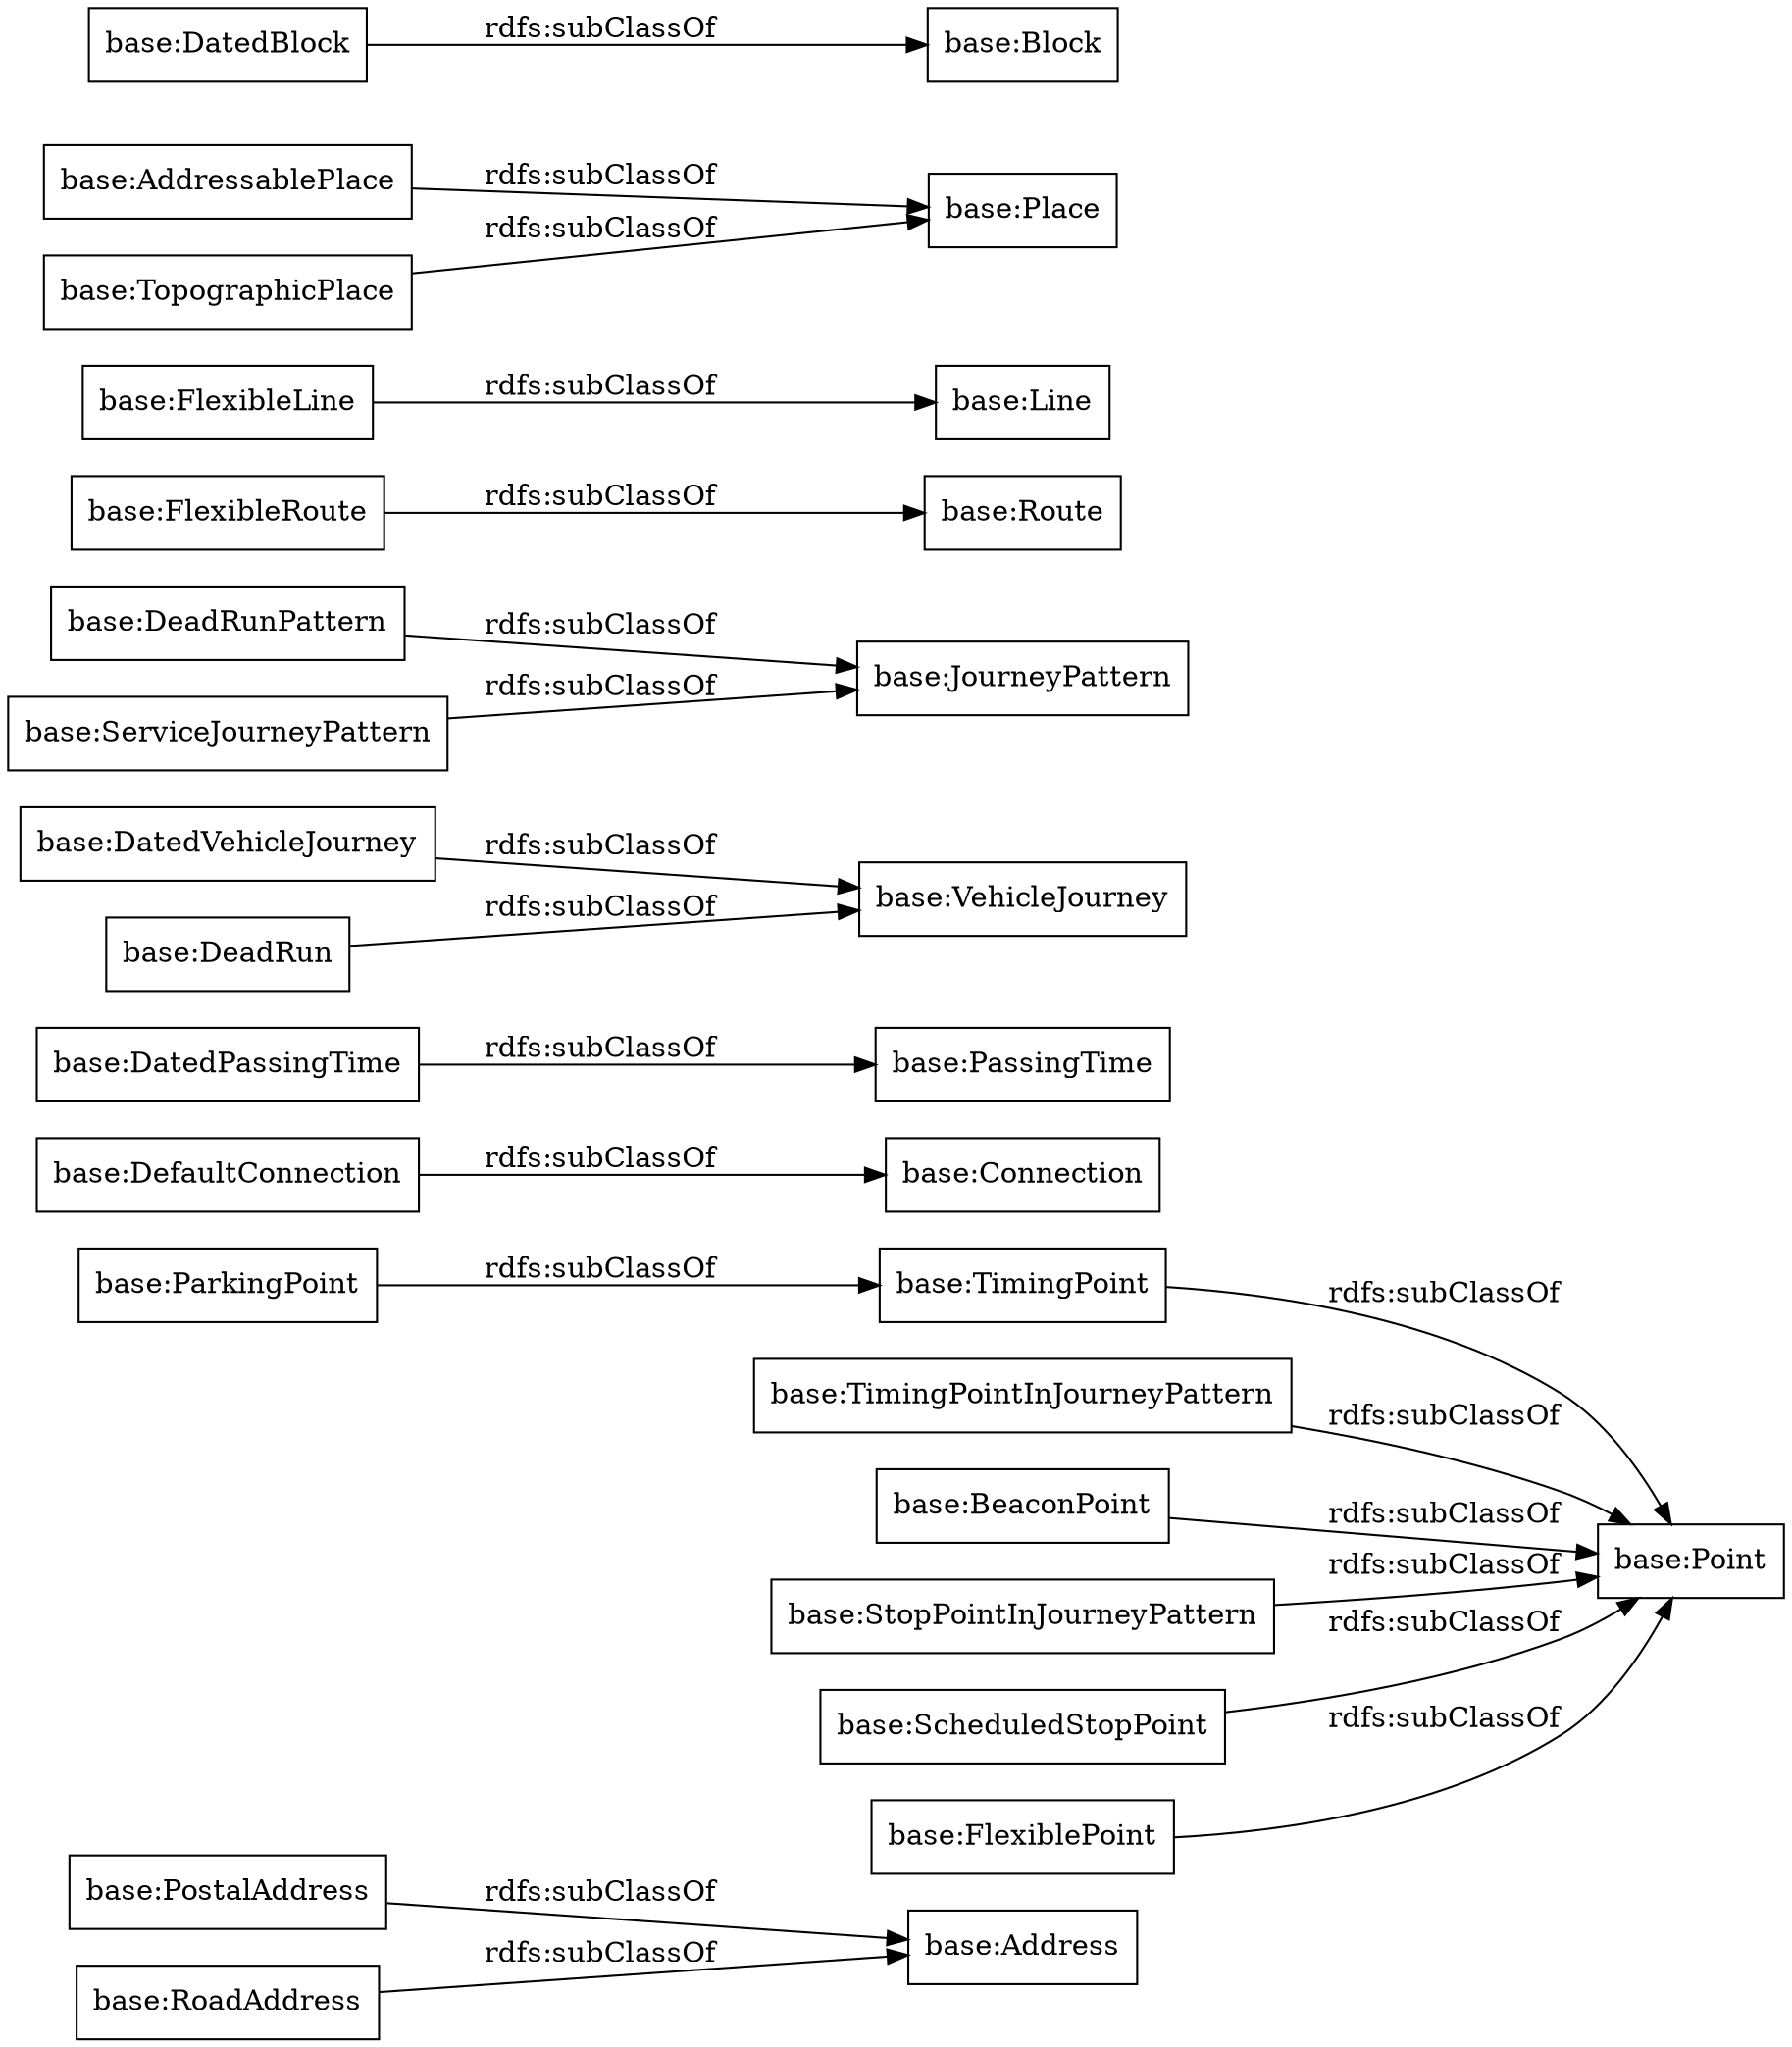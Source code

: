 digraph ar2dtool_diagram { 
rankdir=LR;
size="1000"
node [shape = rectangle, color="black"]; "base:PostalAddress" "base:Address" "base:ParkingPoint" "base:Connection" "base:Point" "base:TimingPointInJourneyPattern" "base:BeaconPoint" "base:PassingTime" "base:VehicleJourney" "base:StopPointInJourneyPattern" "base:DeadRunPattern" "base:FlexibleRoute" "base:FlexibleLine" "base:TimingPoint" "base:Route" "base:DefaultConnection" "base:JourneyPattern" "base:ServiceJourneyPattern" "base:AddressablePlace" "base:ScheduledStopPoint" "base:DatedVehicleJourney" "base:DatedBlock" "base:DeadRun" "base:FlexiblePoint" "base:Line" "base:Place" "base:TopographicPlace" "base:Block" "base:DatedPassingTime" "base:RoadAddress" ; /*classes style*/
	"base:TopographicPlace" -> "base:Place" [ label = "rdfs:subClassOf" ];
	"base:FlexibleRoute" -> "base:Route" [ label = "rdfs:subClassOf" ];
	"base:ServiceJourneyPattern" -> "base:JourneyPattern" [ label = "rdfs:subClassOf" ];
	"base:TimingPoint" -> "base:Point" [ label = "rdfs:subClassOf" ];
	"base:FlexibleLine" -> "base:Line" [ label = "rdfs:subClassOf" ];
	"base:DatedVehicleJourney" -> "base:VehicleJourney" [ label = "rdfs:subClassOf" ];
	"base:DeadRunPattern" -> "base:JourneyPattern" [ label = "rdfs:subClassOf" ];
	"base:StopPointInJourneyPattern" -> "base:Point" [ label = "rdfs:subClassOf" ];
	"base:DeadRun" -> "base:VehicleJourney" [ label = "rdfs:subClassOf" ];
	"base:DatedBlock" -> "base:Block" [ label = "rdfs:subClassOf" ];
	"base:DatedPassingTime" -> "base:PassingTime" [ label = "rdfs:subClassOf" ];
	"base:AddressablePlace" -> "base:Place" [ label = "rdfs:subClassOf" ];
	"base:TimingPointInJourneyPattern" -> "base:Point" [ label = "rdfs:subClassOf" ];
	"base:BeaconPoint" -> "base:Point" [ label = "rdfs:subClassOf" ];
	"base:RoadAddress" -> "base:Address" [ label = "rdfs:subClassOf" ];
	"base:ParkingPoint" -> "base:TimingPoint" [ label = "rdfs:subClassOf" ];
	"base:FlexiblePoint" -> "base:Point" [ label = "rdfs:subClassOf" ];
	"base:DefaultConnection" -> "base:Connection" [ label = "rdfs:subClassOf" ];
	"base:PostalAddress" -> "base:Address" [ label = "rdfs:subClassOf" ];
	"base:ScheduledStopPoint" -> "base:Point" [ label = "rdfs:subClassOf" ];

}
